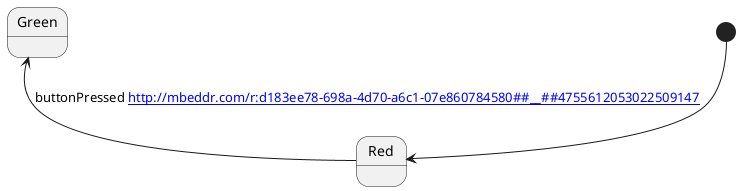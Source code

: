 @startuml
[*] --> Red
state "Red" as Red {
}
url of Red is [[http://mbeddr.com/r:d183ee78-698a-4d70-a6c1-07e860784580##__##4755612053022236788]]
Red -up-> Green : buttonPressed [[http://mbeddr.com/r:d183ee78-698a-4d70-a6c1-07e860784580##__##4755612053022509147]]
state "Green" as Green {
}
url of Green is [[http://mbeddr.com/r:d183ee78-698a-4d70-a6c1-07e860784580##__##4755612053022509146]]
@enduml
